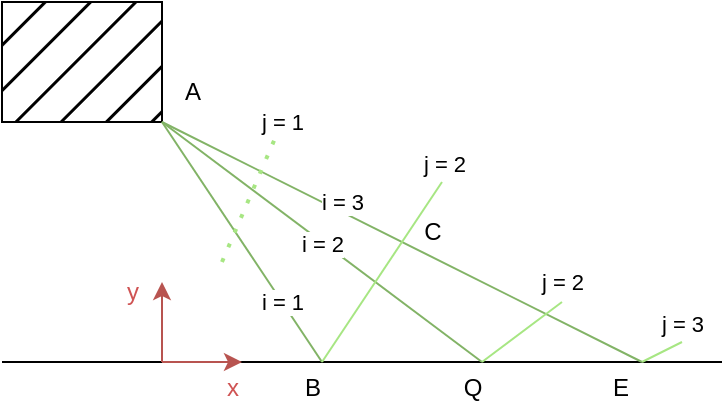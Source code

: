 <mxfile version="24.7.17">
  <diagram name="Page-1" id="QPIoaoNeskahmq1ZSd6a">
    <mxGraphModel dx="683" dy="351" grid="1" gridSize="10" guides="1" tooltips="1" connect="1" arrows="1" fold="1" page="1" pageScale="1" pageWidth="827" pageHeight="1169" math="0" shadow="0">
      <root>
        <mxCell id="0" />
        <mxCell id="1" parent="0" />
        <mxCell id="Dhkzp782X36erqHllvU7-1" value="" style="rounded=0;whiteSpace=wrap;html=1;fillStyle=hatch;fillColor=#000000;" vertex="1" parent="1">
          <mxGeometry x="120" y="180" width="80" height="60" as="geometry" />
        </mxCell>
        <mxCell id="Dhkzp782X36erqHllvU7-2" value="" style="endArrow=none;html=1;rounded=0;" edge="1" parent="1">
          <mxGeometry width="50" height="50" relative="1" as="geometry">
            <mxPoint x="120" y="360" as="sourcePoint" />
            <mxPoint x="480" y="360" as="targetPoint" />
          </mxGeometry>
        </mxCell>
        <mxCell id="Dhkzp782X36erqHllvU7-3" value="" style="endArrow=none;html=1;rounded=0;entryX=1;entryY=1;entryDx=0;entryDy=0;fillColor=#d5e8d4;strokeColor=#82b366;" edge="1" parent="1" target="Dhkzp782X36erqHllvU7-1">
          <mxGeometry width="50" height="50" relative="1" as="geometry">
            <mxPoint x="280" y="360" as="sourcePoint" />
            <mxPoint x="460" y="270" as="targetPoint" />
          </mxGeometry>
        </mxCell>
        <mxCell id="Dhkzp782X36erqHllvU7-10" value="i = 1" style="edgeLabel;html=1;align=center;verticalAlign=middle;resizable=0;points=[];" vertex="1" connectable="0" parent="Dhkzp782X36erqHllvU7-3">
          <mxGeometry x="0.322" relative="1" as="geometry">
            <mxPoint x="33" y="49" as="offset" />
          </mxGeometry>
        </mxCell>
        <mxCell id="Dhkzp782X36erqHllvU7-4" value="" style="endArrow=none;html=1;rounded=0;fillColor=#d5e8d4;strokeColor=#82b366;" edge="1" parent="1">
          <mxGeometry width="50" height="50" relative="1" as="geometry">
            <mxPoint x="360" y="360" as="sourcePoint" />
            <mxPoint x="200" y="240" as="targetPoint" />
          </mxGeometry>
        </mxCell>
        <mxCell id="Dhkzp782X36erqHllvU7-11" value="i = 2" style="edgeLabel;html=1;align=center;verticalAlign=middle;resizable=0;points=[];" vertex="1" connectable="0" parent="Dhkzp782X36erqHllvU7-4">
          <mxGeometry x="0.312" relative="1" as="geometry">
            <mxPoint x="25" y="19" as="offset" />
          </mxGeometry>
        </mxCell>
        <mxCell id="Dhkzp782X36erqHllvU7-5" value="" style="endArrow=none;html=1;rounded=0;fillColor=#d5e8d4;strokeColor=#82b366;" edge="1" parent="1">
          <mxGeometry width="50" height="50" relative="1" as="geometry">
            <mxPoint x="440" y="360" as="sourcePoint" />
            <mxPoint x="200" y="240" as="targetPoint" />
          </mxGeometry>
        </mxCell>
        <mxCell id="Dhkzp782X36erqHllvU7-12" value="i = 3" style="edgeLabel;html=1;align=center;verticalAlign=middle;resizable=0;points=[];" vertex="1" connectable="0" parent="Dhkzp782X36erqHllvU7-5">
          <mxGeometry x="0.217" y="-1" relative="1" as="geometry">
            <mxPoint x="-4" y="-6" as="offset" />
          </mxGeometry>
        </mxCell>
        <mxCell id="Dhkzp782X36erqHllvU7-6" value="" style="endArrow=none;html=1;rounded=0;fillColor=#d5e8d4;strokeColor=#A7E683;" edge="1" parent="1">
          <mxGeometry width="50" height="50" relative="1" as="geometry">
            <mxPoint x="280" y="360" as="sourcePoint" />
            <mxPoint x="340" y="270" as="targetPoint" />
          </mxGeometry>
        </mxCell>
        <mxCell id="Dhkzp782X36erqHllvU7-13" value="j = 2" style="edgeLabel;html=1;align=center;verticalAlign=middle;resizable=0;points=[];" vertex="1" connectable="0" parent="Dhkzp782X36erqHllvU7-6">
          <mxGeometry x="0.769" y="2" relative="1" as="geometry">
            <mxPoint x="9" y="-19" as="offset" />
          </mxGeometry>
        </mxCell>
        <mxCell id="Dhkzp782X36erqHllvU7-7" value="" style="endArrow=none;html=1;rounded=0;fillColor=#d5e8d4;strokeColor=#A7E683;" edge="1" parent="1">
          <mxGeometry width="50" height="50" relative="1" as="geometry">
            <mxPoint x="360" y="360" as="sourcePoint" />
            <mxPoint x="400" y="330" as="targetPoint" />
          </mxGeometry>
        </mxCell>
        <mxCell id="Dhkzp782X36erqHllvU7-14" value="j = 2" style="edgeLabel;html=1;align=center;verticalAlign=middle;resizable=0;points=[];" vertex="1" connectable="0" parent="Dhkzp782X36erqHllvU7-7">
          <mxGeometry x="0.39" relative="1" as="geometry">
            <mxPoint x="12" y="-19" as="offset" />
          </mxGeometry>
        </mxCell>
        <mxCell id="Dhkzp782X36erqHllvU7-8" value="" style="endArrow=none;html=1;rounded=0;fillColor=#d5e8d4;strokeColor=#A7E683;" edge="1" parent="1">
          <mxGeometry width="50" height="50" relative="1" as="geometry">
            <mxPoint x="460" y="350" as="sourcePoint" />
            <mxPoint x="440" y="360" as="targetPoint" />
          </mxGeometry>
        </mxCell>
        <mxCell id="Dhkzp782X36erqHllvU7-15" value="j = 3" style="edgeLabel;html=1;align=center;verticalAlign=middle;resizable=0;points=[];" vertex="1" connectable="0" parent="Dhkzp782X36erqHllvU7-8">
          <mxGeometry x="-0.544" y="-1" relative="1" as="geometry">
            <mxPoint x="5" y="-11" as="offset" />
          </mxGeometry>
        </mxCell>
        <mxCell id="Dhkzp782X36erqHllvU7-16" value="A" style="text;html=1;align=center;verticalAlign=middle;resizable=0;points=[];autosize=1;strokeColor=none;fillColor=none;" vertex="1" parent="1">
          <mxGeometry x="200" y="210" width="30" height="30" as="geometry" />
        </mxCell>
        <mxCell id="Dhkzp782X36erqHllvU7-17" value="B" style="text;html=1;align=center;verticalAlign=middle;resizable=0;points=[];autosize=1;strokeColor=none;fillColor=none;" vertex="1" parent="1">
          <mxGeometry x="260" y="358" width="30" height="30" as="geometry" />
        </mxCell>
        <mxCell id="Dhkzp782X36erqHllvU7-18" value="Q" style="text;html=1;align=center;verticalAlign=middle;resizable=0;points=[];autosize=1;strokeColor=none;fillColor=none;" vertex="1" parent="1">
          <mxGeometry x="340" y="358" width="30" height="30" as="geometry" />
        </mxCell>
        <mxCell id="Dhkzp782X36erqHllvU7-19" value="E" style="text;html=1;align=center;verticalAlign=middle;resizable=0;points=[];autosize=1;strokeColor=none;fillColor=none;" vertex="1" parent="1">
          <mxGeometry x="414" y="358" width="30" height="30" as="geometry" />
        </mxCell>
        <mxCell id="Dhkzp782X36erqHllvU7-20" value="C" style="text;html=1;align=center;verticalAlign=middle;resizable=0;points=[];autosize=1;strokeColor=none;fillColor=none;" vertex="1" parent="1">
          <mxGeometry x="320" y="280" width="30" height="30" as="geometry" />
        </mxCell>
        <mxCell id="Dhkzp782X36erqHllvU7-21" value="" style="endArrow=none;dashed=1;html=1;dashPattern=1 3;strokeWidth=2;rounded=0;fillColor=#d5e8d4;strokeColor=#A7E683;" edge="1" parent="1">
          <mxGeometry width="50" height="50" relative="1" as="geometry">
            <mxPoint x="230" y="310" as="sourcePoint" />
            <mxPoint x="260" y="240" as="targetPoint" />
          </mxGeometry>
        </mxCell>
        <mxCell id="Dhkzp782X36erqHllvU7-22" value="j = 1" style="edgeLabel;html=1;align=center;verticalAlign=middle;resizable=0;points=[];" vertex="1" connectable="0" parent="Dhkzp782X36erqHllvU7-21">
          <mxGeometry x="0.516" y="1" relative="1" as="geometry">
            <mxPoint x="8" y="-17" as="offset" />
          </mxGeometry>
        </mxCell>
        <mxCell id="Dhkzp782X36erqHllvU7-23" value="" style="endArrow=classic;html=1;rounded=0;fillColor=#f8cecc;strokeColor=#b85450;" edge="1" parent="1">
          <mxGeometry width="50" height="50" relative="1" as="geometry">
            <mxPoint x="200" y="360" as="sourcePoint" />
            <mxPoint x="200" y="320" as="targetPoint" />
          </mxGeometry>
        </mxCell>
        <mxCell id="Dhkzp782X36erqHllvU7-24" value="" style="endArrow=classic;html=1;rounded=0;fillColor=#f8cecc;strokeColor=#b85450;" edge="1" parent="1">
          <mxGeometry width="50" height="50" relative="1" as="geometry">
            <mxPoint x="200" y="360" as="sourcePoint" />
            <mxPoint x="240" y="360" as="targetPoint" />
          </mxGeometry>
        </mxCell>
        <mxCell id="Dhkzp782X36erqHllvU7-25" value="&lt;font color=&quot;#cf5353&quot;&gt;y&lt;/font&gt;" style="text;html=1;align=center;verticalAlign=middle;resizable=0;points=[];autosize=1;strokeColor=none;fillColor=none;" vertex="1" parent="1">
          <mxGeometry x="170" y="310" width="30" height="30" as="geometry" />
        </mxCell>
        <mxCell id="Dhkzp782X36erqHllvU7-26" value="&lt;font color=&quot;#cf5353&quot;&gt;x&lt;/font&gt;" style="text;html=1;align=center;verticalAlign=middle;resizable=0;points=[];autosize=1;strokeColor=none;fillColor=none;" vertex="1" parent="1">
          <mxGeometry x="220" y="358" width="30" height="30" as="geometry" />
        </mxCell>
      </root>
    </mxGraphModel>
  </diagram>
</mxfile>
